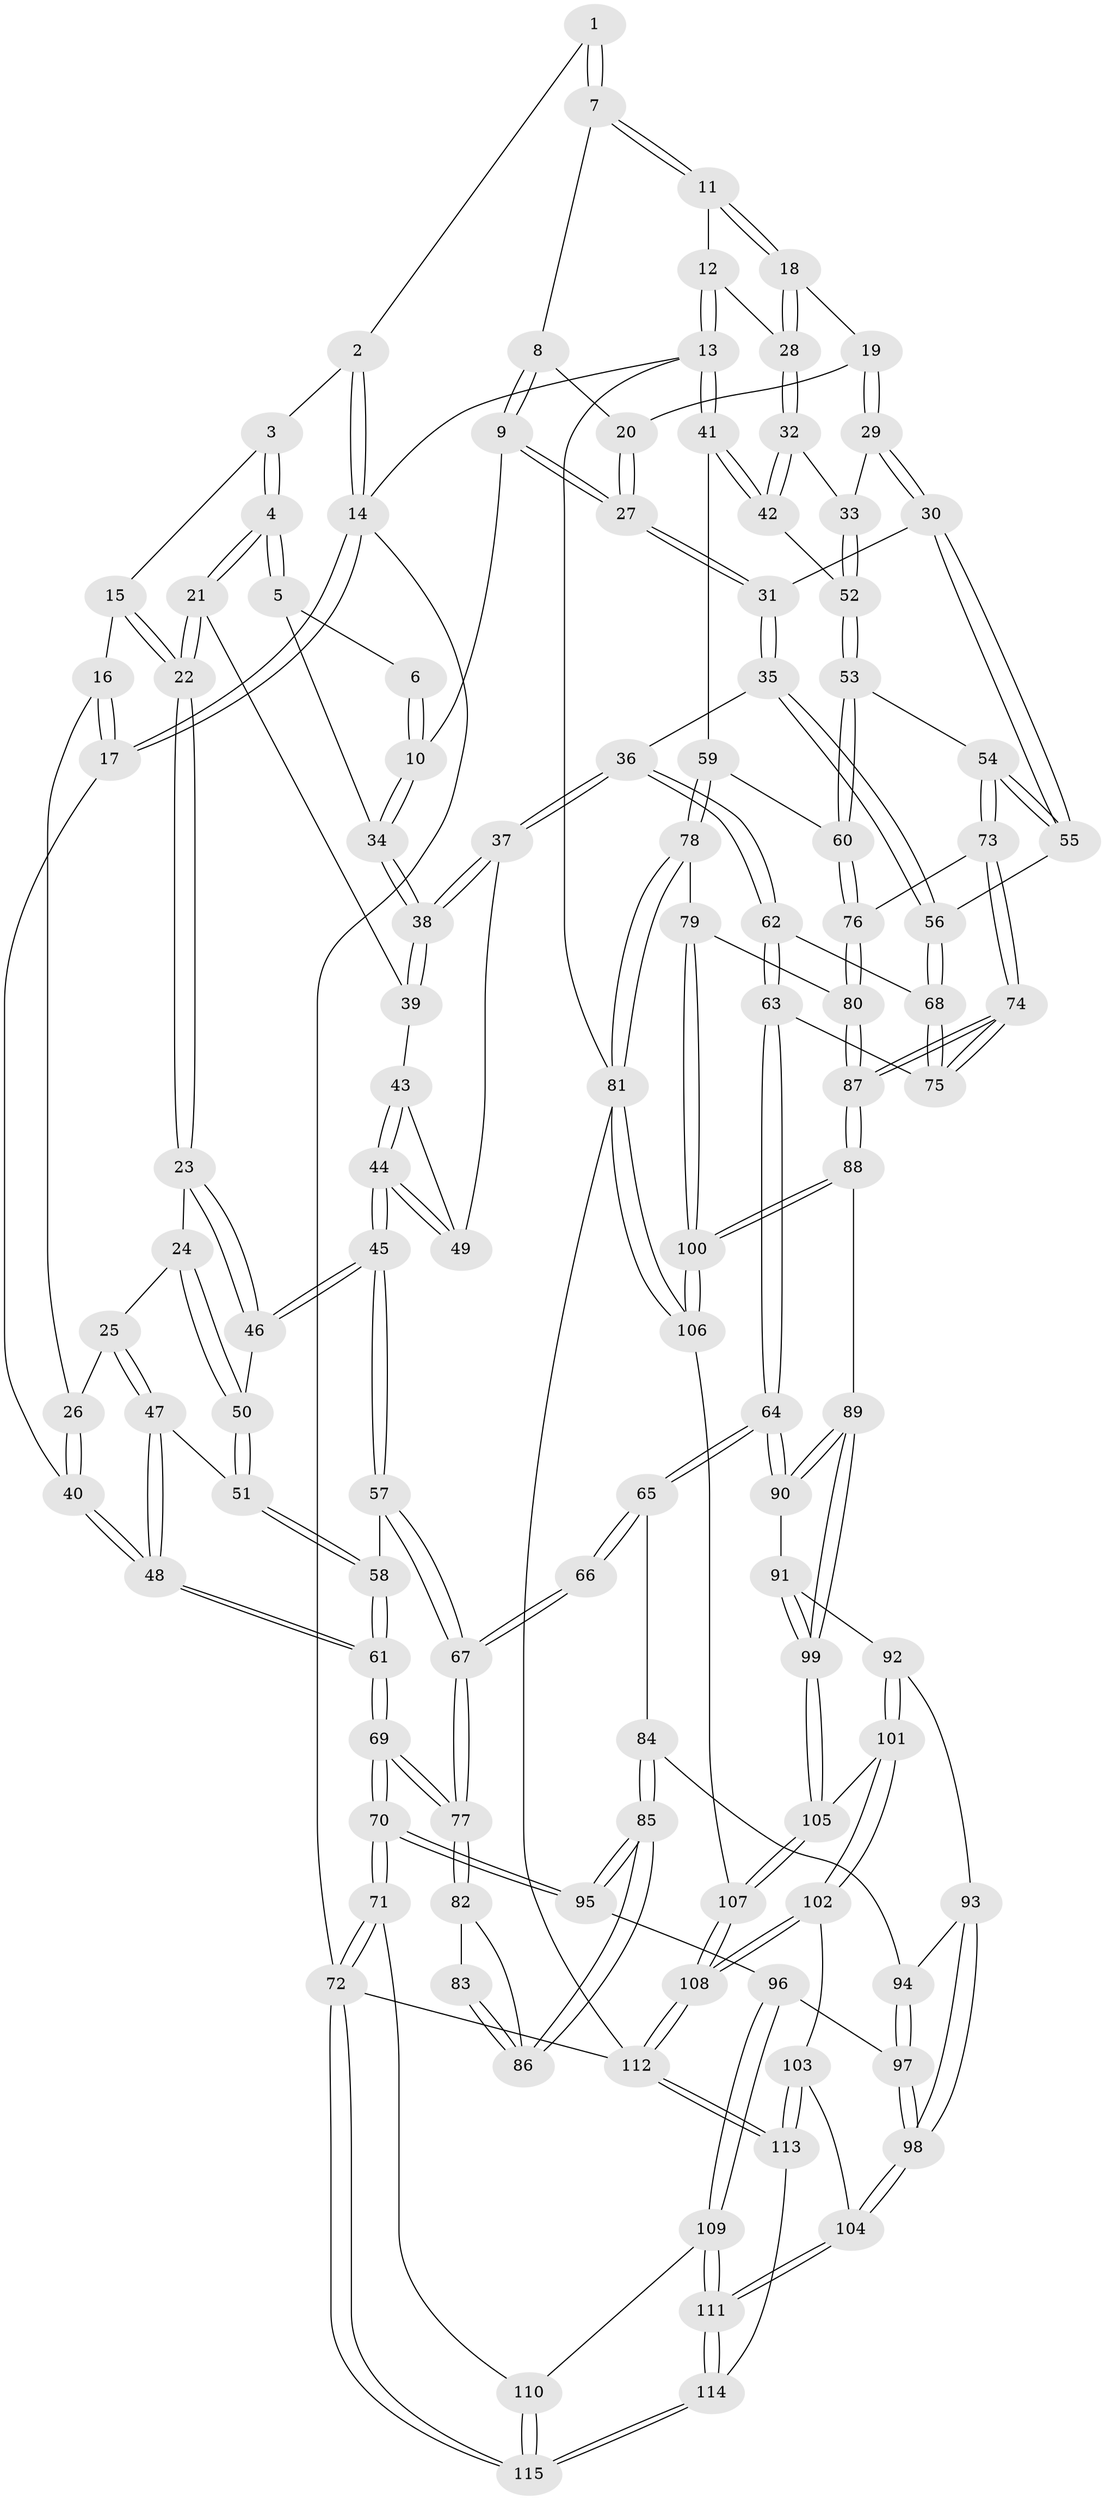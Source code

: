 // coarse degree distribution, {5: 0.13043478260869565, 4: 0.32608695652173914, 3: 0.34782608695652173, 2: 0.15217391304347827, 6: 0.043478260869565216}
// Generated by graph-tools (version 1.1) at 2025/54/03/04/25 22:54:26]
// undirected, 115 vertices, 284 edges
graph export_dot {
  node [color=gray90,style=filled];
  1 [pos="+0.4778287773662695+0"];
  2 [pos="+0.1900112228833709+0"];
  3 [pos="+0.197808104352276+0"];
  4 [pos="+0.28036851737937213+0.12273995844578568"];
  5 [pos="+0.36102629547812165+0.09832507165149328"];
  6 [pos="+0.4768045348851993+0"];
  7 [pos="+0.8579874704487671+0"];
  8 [pos="+0.8554390732526+0"];
  9 [pos="+0.6115655293181292+0.09815191730756366"];
  10 [pos="+0.5244206356909745+0.09500672279951411"];
  11 [pos="+0.9280923161097822+0"];
  12 [pos="+1+0"];
  13 [pos="+1+0"];
  14 [pos="+0+0"];
  15 [pos="+0.08970438429863481+0.059532659322734695"];
  16 [pos="+0.07761553435905101+0.06696711219703236"];
  17 [pos="+0+0.034251251383194126"];
  18 [pos="+0.9135085798643974+0.14127178325048997"];
  19 [pos="+0.8084973815135065+0.11213931159190928"];
  20 [pos="+0.8062096053812039+0.013975451193651862"];
  21 [pos="+0.2792774270808613+0.12575010345063733"];
  22 [pos="+0.2095393545956349+0.167793248193155"];
  23 [pos="+0.19478505807181792+0.18259113589009196"];
  24 [pos="+0.1812140305502794+0.18798410256206208"];
  25 [pos="+0.10871959258743454+0.2004883039453379"];
  26 [pos="+0.06491379814672994+0.16509819468717524"];
  27 [pos="+0.6601881354557814+0.16327684883395463"];
  28 [pos="+0.9334569271254417+0.1839619316747875"];
  29 [pos="+0.7755751955982094+0.22643908510895489"];
  30 [pos="+0.7689564810724185+0.22815023826130634"];
  31 [pos="+0.6780629960266096+0.20364781841971252"];
  32 [pos="+0.9357902129583209+0.19009166707334474"];
  33 [pos="+0.8071525647125053+0.2378361249865175"];
  34 [pos="+0.5061920646523612+0.11179488067912201"];
  35 [pos="+0.5530482464347353+0.3176354138341682"];
  36 [pos="+0.5198364491275816+0.32109717205539456"];
  37 [pos="+0.5133584887442364+0.31735344655639225"];
  38 [pos="+0.4900796445372243+0.23494210860314063"];
  39 [pos="+0.301285656921518+0.15749048510809843"];
  40 [pos="+0+0.06035537217074616"];
  41 [pos="+1+0.23310407337313419"];
  42 [pos="+1+0.22622883102653085"];
  43 [pos="+0.3211651501089835+0.2210360828319372"];
  44 [pos="+0.294094129306569+0.41088963263603995"];
  45 [pos="+0.2913318793330642+0.4137564964100586"];
  46 [pos="+0.23340578509268017+0.3318035371485612"];
  47 [pos="+0.061414895507724956+0.2698465443020382"];
  48 [pos="+0+0.31005819887858627"];
  49 [pos="+0.4604804409525942+0.32621008559802944"];
  50 [pos="+0.14750519338052315+0.31956553212834315"];
  51 [pos="+0.10171379889708167+0.3502965132074551"];
  52 [pos="+0.8750467948687777+0.3342694603124737"];
  53 [pos="+0.8822721125863766+0.425197661493871"];
  54 [pos="+0.8252160799052679+0.4331695158428661"];
  55 [pos="+0.7189241823229245+0.4075712591294838"];
  56 [pos="+0.6984852745750151+0.4157801029271705"];
  57 [pos="+0.28408843807901596+0.4356376508052794"];
  58 [pos="+0.097902150401656+0.4093279986217589"];
  59 [pos="+1+0.385343227513102"];
  60 [pos="+0.896515052003021+0.4346419621171066"];
  61 [pos="+0+0.6125815596187113"];
  62 [pos="+0.5115810240632189+0.46459312826382404"];
  63 [pos="+0.48625098124098953+0.5489750271756914"];
  64 [pos="+0.46460504328998303+0.5676528144513118"];
  65 [pos="+0.3840349719566053+0.5595216628027865"];
  66 [pos="+0.3281781221646164+0.5145400222587719"];
  67 [pos="+0.28896570512811887+0.45910863063813323"];
  68 [pos="+0.6826529006729465+0.45970356532297996"];
  69 [pos="+0+0.6565986623547668"];
  70 [pos="+0+0.7040130245308943"];
  71 [pos="+0+0.7255835403746834"];
  72 [pos="+0+1"];
  73 [pos="+0.7863773305193408+0.5262764559019761"];
  74 [pos="+0.7107971361920841+0.6075933371371767"];
  75 [pos="+0.6722514331880431+0.5551172996449695"];
  76 [pos="+0.9066595624539163+0.572281755734342"];
  77 [pos="+0.08369606540467713+0.6084989019143577"];
  78 [pos="+1+0.6404551380498684"];
  79 [pos="+0.9664348836392495+0.6383427182737765"];
  80 [pos="+0.9107802052510162+0.5917300595516991"];
  81 [pos="+1+0.9339344887406054"];
  82 [pos="+0.14782190135991774+0.6249181351304827"];
  83 [pos="+0.2592764150384658+0.5888512761562065"];
  84 [pos="+0.3625265954252628+0.605430687524702"];
  85 [pos="+0.2503678655330236+0.6908912987850859"];
  86 [pos="+0.2351971269964972+0.6717530861464793"];
  87 [pos="+0.7221458448942243+0.6423987141797264"];
  88 [pos="+0.7151618184880326+0.6757685286679759"];
  89 [pos="+0.6610895058471676+0.6980774920971199"];
  90 [pos="+0.4765783872922068+0.5998146345599956"];
  91 [pos="+0.48146673257529077+0.6832323155813572"];
  92 [pos="+0.4725776895927171+0.6996243483070603"];
  93 [pos="+0.39191925943447026+0.7166881948680696"];
  94 [pos="+0.3591367908696237+0.669630344553044"];
  95 [pos="+0.2562992437825982+0.8053814396265292"];
  96 [pos="+0.2734637490012611+0.8206919819168604"];
  97 [pos="+0.2738740007761995+0.8207543824128074"];
  98 [pos="+0.3487080069369898+0.850218804090542"];
  99 [pos="+0.5969773057635213+0.7571324085007058"];
  100 [pos="+0.8312997314643367+0.8462117884082337"];
  101 [pos="+0.44389428627226113+0.8397345152697636"];
  102 [pos="+0.4389801394323626+0.8432019090366886"];
  103 [pos="+0.41190377241303433+0.859171383637984"];
  104 [pos="+0.357981089844264+0.8559511832262303"];
  105 [pos="+0.5771906293801207+0.8243822970456636"];
  106 [pos="+0.8318621350256902+0.8509518488073055"];
  107 [pos="+0.7293207704540571+1"];
  108 [pos="+0.7203825986576794+1"];
  109 [pos="+0.20278213816658433+0.9269903636206549"];
  110 [pos="+0.1499452945544331+0.962529923208733"];
  111 [pos="+0.31804086929810355+1"];
  112 [pos="+0.7026092513155094+1"];
  113 [pos="+0.5800724579273835+1"];
  114 [pos="+0.334114069749036+1"];
  115 [pos="+0.1387102681121871+1"];
  1 -- 2;
  1 -- 7;
  1 -- 7;
  2 -- 3;
  2 -- 14;
  2 -- 14;
  3 -- 4;
  3 -- 4;
  3 -- 15;
  4 -- 5;
  4 -- 5;
  4 -- 21;
  4 -- 21;
  5 -- 6;
  5 -- 34;
  6 -- 10;
  6 -- 10;
  7 -- 8;
  7 -- 11;
  7 -- 11;
  8 -- 9;
  8 -- 9;
  8 -- 20;
  9 -- 10;
  9 -- 27;
  9 -- 27;
  10 -- 34;
  10 -- 34;
  11 -- 12;
  11 -- 18;
  11 -- 18;
  12 -- 13;
  12 -- 13;
  12 -- 28;
  13 -- 14;
  13 -- 41;
  13 -- 41;
  13 -- 81;
  14 -- 17;
  14 -- 17;
  14 -- 72;
  15 -- 16;
  15 -- 22;
  15 -- 22;
  16 -- 17;
  16 -- 17;
  16 -- 26;
  17 -- 40;
  18 -- 19;
  18 -- 28;
  18 -- 28;
  19 -- 20;
  19 -- 29;
  19 -- 29;
  20 -- 27;
  20 -- 27;
  21 -- 22;
  21 -- 22;
  21 -- 39;
  22 -- 23;
  22 -- 23;
  23 -- 24;
  23 -- 46;
  23 -- 46;
  24 -- 25;
  24 -- 50;
  24 -- 50;
  25 -- 26;
  25 -- 47;
  25 -- 47;
  26 -- 40;
  26 -- 40;
  27 -- 31;
  27 -- 31;
  28 -- 32;
  28 -- 32;
  29 -- 30;
  29 -- 30;
  29 -- 33;
  30 -- 31;
  30 -- 55;
  30 -- 55;
  31 -- 35;
  31 -- 35;
  32 -- 33;
  32 -- 42;
  32 -- 42;
  33 -- 52;
  33 -- 52;
  34 -- 38;
  34 -- 38;
  35 -- 36;
  35 -- 56;
  35 -- 56;
  36 -- 37;
  36 -- 37;
  36 -- 62;
  36 -- 62;
  37 -- 38;
  37 -- 38;
  37 -- 49;
  38 -- 39;
  38 -- 39;
  39 -- 43;
  40 -- 48;
  40 -- 48;
  41 -- 42;
  41 -- 42;
  41 -- 59;
  42 -- 52;
  43 -- 44;
  43 -- 44;
  43 -- 49;
  44 -- 45;
  44 -- 45;
  44 -- 49;
  44 -- 49;
  45 -- 46;
  45 -- 46;
  45 -- 57;
  45 -- 57;
  46 -- 50;
  47 -- 48;
  47 -- 48;
  47 -- 51;
  48 -- 61;
  48 -- 61;
  50 -- 51;
  50 -- 51;
  51 -- 58;
  51 -- 58;
  52 -- 53;
  52 -- 53;
  53 -- 54;
  53 -- 60;
  53 -- 60;
  54 -- 55;
  54 -- 55;
  54 -- 73;
  54 -- 73;
  55 -- 56;
  56 -- 68;
  56 -- 68;
  57 -- 58;
  57 -- 67;
  57 -- 67;
  58 -- 61;
  58 -- 61;
  59 -- 60;
  59 -- 78;
  59 -- 78;
  60 -- 76;
  60 -- 76;
  61 -- 69;
  61 -- 69;
  62 -- 63;
  62 -- 63;
  62 -- 68;
  63 -- 64;
  63 -- 64;
  63 -- 75;
  64 -- 65;
  64 -- 65;
  64 -- 90;
  64 -- 90;
  65 -- 66;
  65 -- 66;
  65 -- 84;
  66 -- 67;
  66 -- 67;
  67 -- 77;
  67 -- 77;
  68 -- 75;
  68 -- 75;
  69 -- 70;
  69 -- 70;
  69 -- 77;
  69 -- 77;
  70 -- 71;
  70 -- 71;
  70 -- 95;
  70 -- 95;
  71 -- 72;
  71 -- 72;
  71 -- 110;
  72 -- 115;
  72 -- 115;
  72 -- 112;
  73 -- 74;
  73 -- 74;
  73 -- 76;
  74 -- 75;
  74 -- 75;
  74 -- 87;
  74 -- 87;
  76 -- 80;
  76 -- 80;
  77 -- 82;
  77 -- 82;
  78 -- 79;
  78 -- 81;
  78 -- 81;
  79 -- 80;
  79 -- 100;
  79 -- 100;
  80 -- 87;
  80 -- 87;
  81 -- 106;
  81 -- 106;
  81 -- 112;
  82 -- 83;
  82 -- 86;
  83 -- 86;
  83 -- 86;
  84 -- 85;
  84 -- 85;
  84 -- 94;
  85 -- 86;
  85 -- 86;
  85 -- 95;
  85 -- 95;
  87 -- 88;
  87 -- 88;
  88 -- 89;
  88 -- 100;
  88 -- 100;
  89 -- 90;
  89 -- 90;
  89 -- 99;
  89 -- 99;
  90 -- 91;
  91 -- 92;
  91 -- 99;
  91 -- 99;
  92 -- 93;
  92 -- 101;
  92 -- 101;
  93 -- 94;
  93 -- 98;
  93 -- 98;
  94 -- 97;
  94 -- 97;
  95 -- 96;
  96 -- 97;
  96 -- 109;
  96 -- 109;
  97 -- 98;
  97 -- 98;
  98 -- 104;
  98 -- 104;
  99 -- 105;
  99 -- 105;
  100 -- 106;
  100 -- 106;
  101 -- 102;
  101 -- 102;
  101 -- 105;
  102 -- 103;
  102 -- 108;
  102 -- 108;
  103 -- 104;
  103 -- 113;
  103 -- 113;
  104 -- 111;
  104 -- 111;
  105 -- 107;
  105 -- 107;
  106 -- 107;
  107 -- 108;
  107 -- 108;
  108 -- 112;
  108 -- 112;
  109 -- 110;
  109 -- 111;
  109 -- 111;
  110 -- 115;
  110 -- 115;
  111 -- 114;
  111 -- 114;
  112 -- 113;
  112 -- 113;
  113 -- 114;
  114 -- 115;
  114 -- 115;
}
